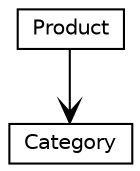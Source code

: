 #!/usr/local/bin/dot
#
# Class diagram 
# Generated by UMLGraph version 281411 (http://www.spinellis.gr/umlgraph/)
#

digraph G {
graph [fontnames="svg"]
edge [fontname="Helvetica",fontsize=10,labelfontname="Helvetica",labelfontsize=10,color="black"];
node [fontname="Helvetica",fontcolor="black",fontsize=10,shape=plaintext,margin=0,width=0,height=0];
nodesep=0.25;
ranksep=0.5;
// gr.spinellis.product.Product
c8 [label=<<table title="gr.spinellis.product.Product" border="0" cellborder="1" cellspacing="0" cellpadding="2" href="Product.html" target="_parent"><tr><td><table border="0" cellspacing="0" cellpadding="1"><tr><td align="center" balign="center"> Product </td></tr></table></td></tr></table>>, URL="Product.html"];
// gr.spinellis.product.Category
c9 [label=<<table title="gr.spinellis.product.Category" border="0" cellborder="1" cellspacing="0" cellpadding="2" href="Category.html" target="_parent"><tr><td><table border="0" cellspacing="0" cellpadding="1"><tr><td align="center" balign="center"> Category </td></tr></table></td></tr></table>>, URL="Category.html"];
// gr.spinellis.product.Product navassoc gr.spinellis.product.Category
c8 -> c9 [arrowhead=open,weight=1];
}

